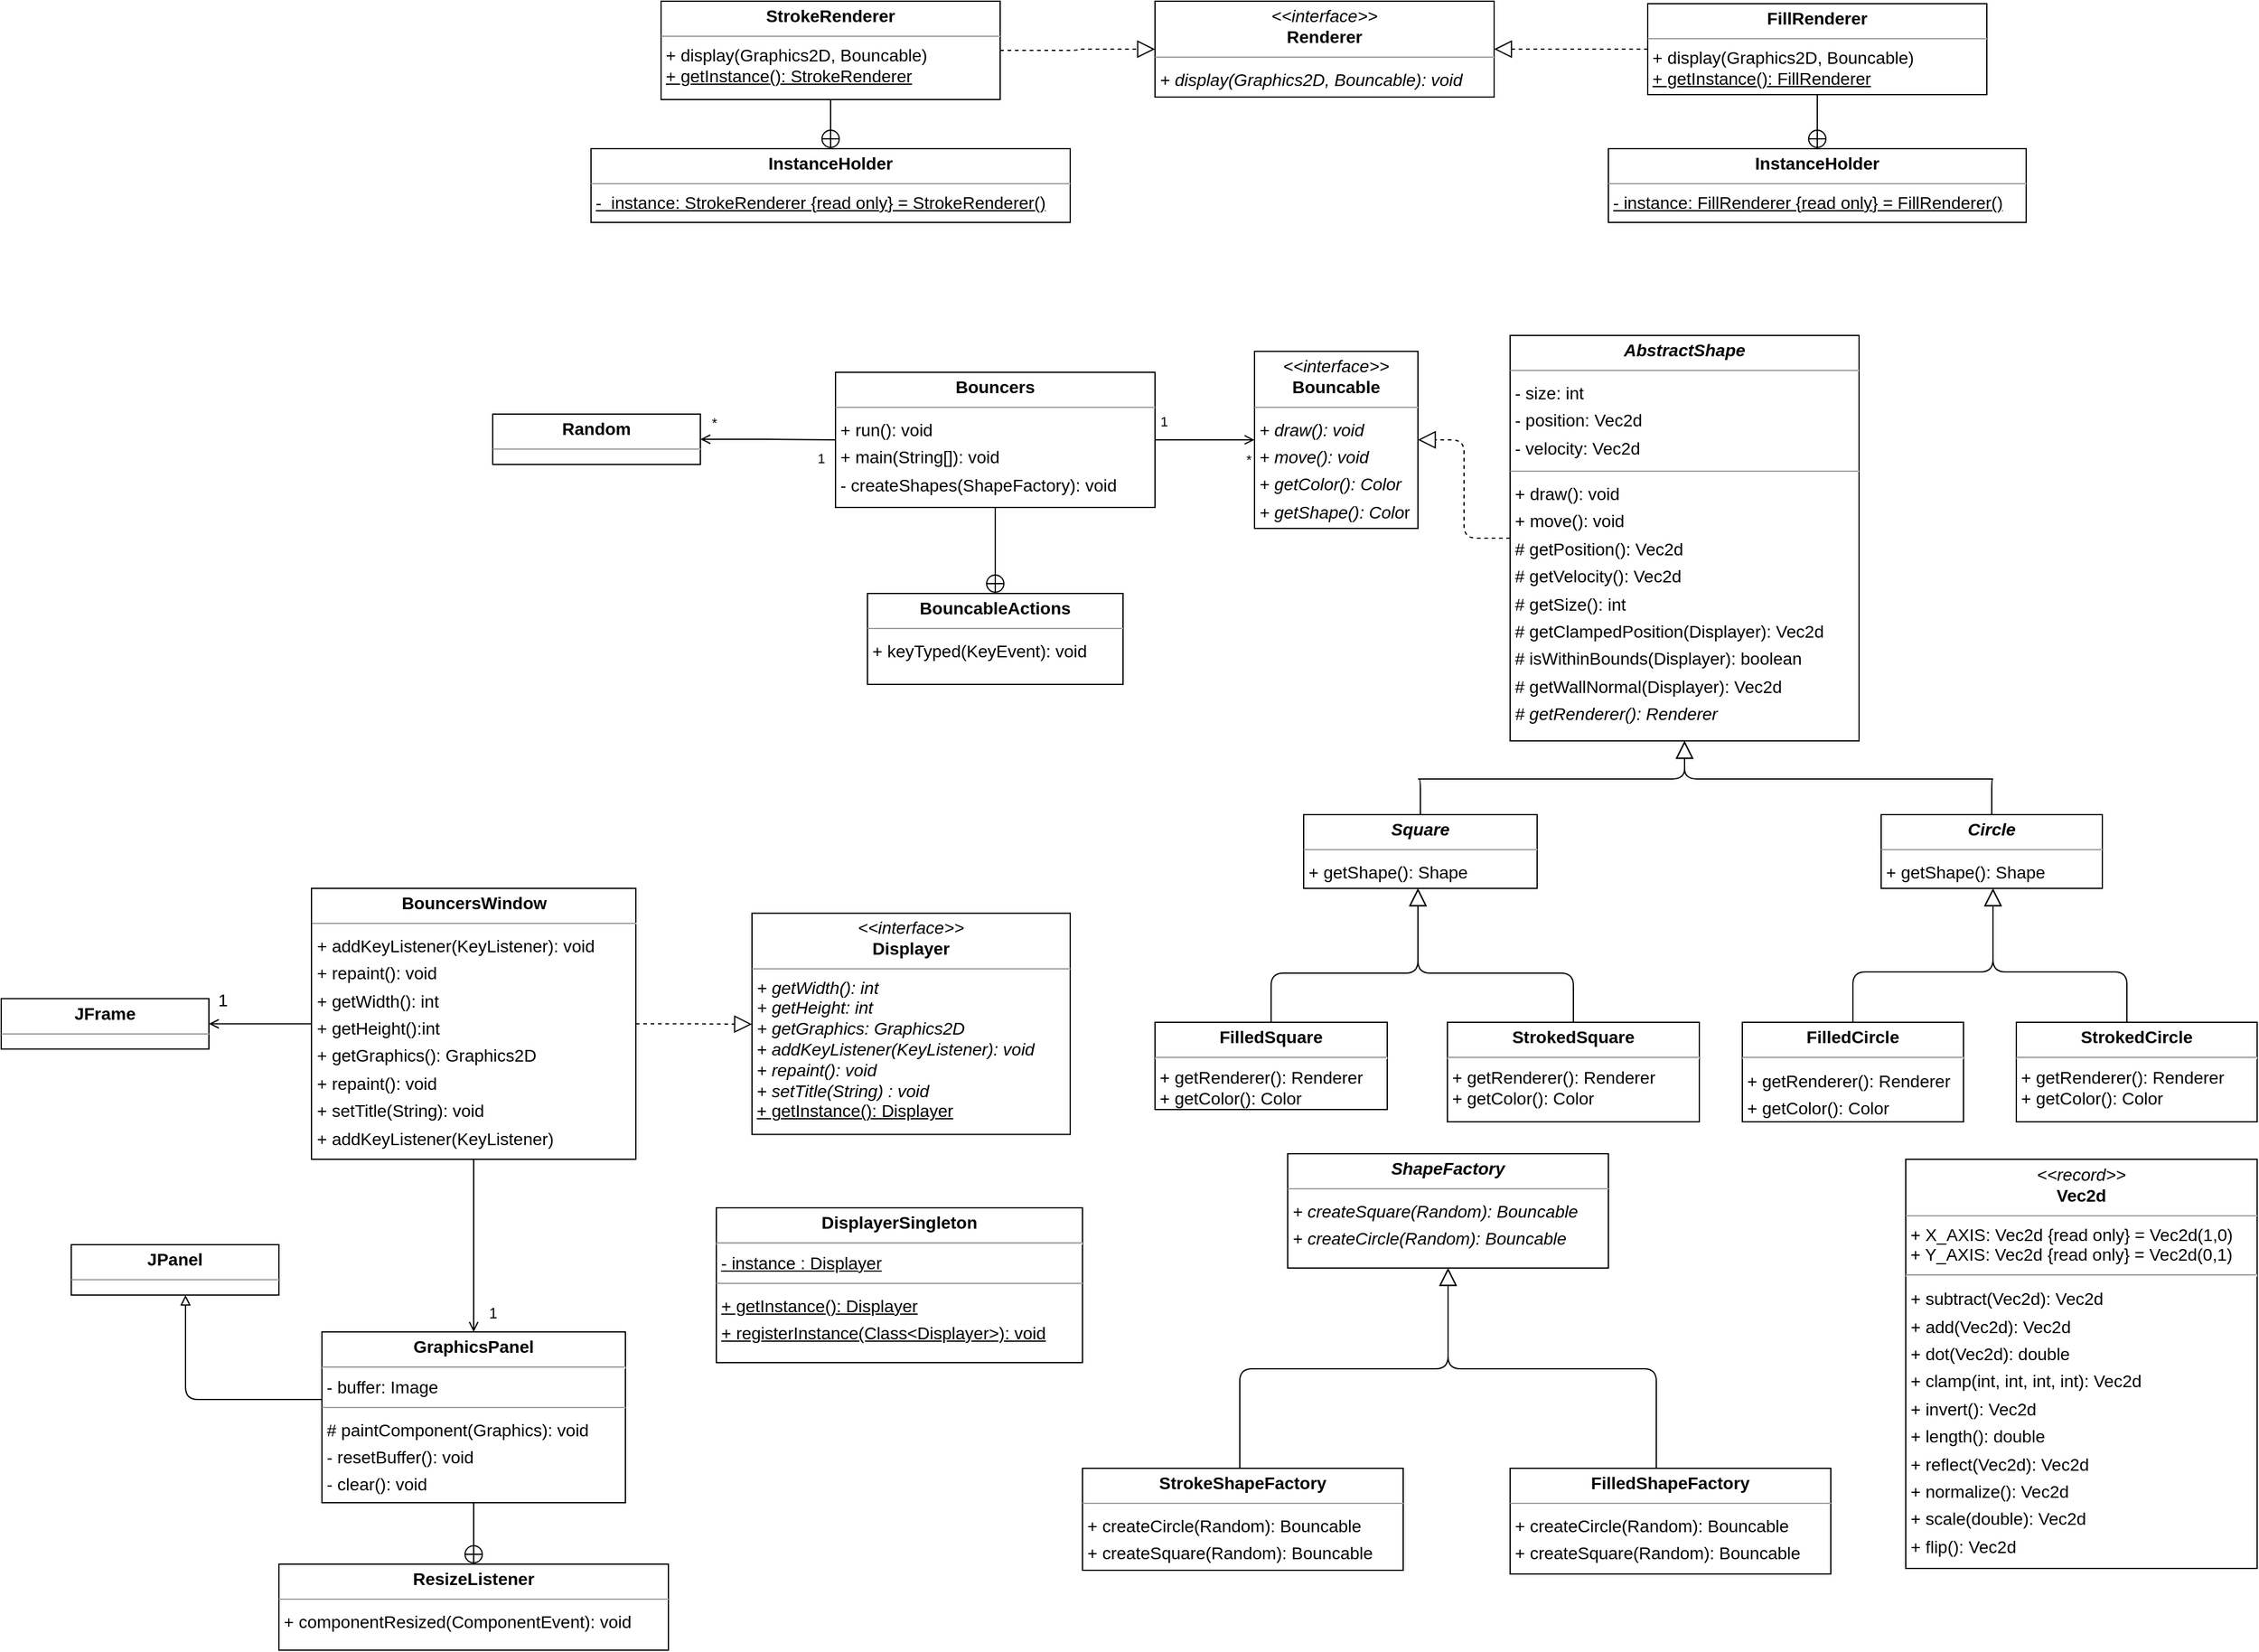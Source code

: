 <mxfile version="24.2.3" type="device">
  <diagram id="dc8PlPbyk_JPTDViQMkN" name="Page-1">
    <mxGraphModel dx="2640" dy="560" grid="1" gridSize="10" guides="1" tooltips="1" connect="1" arrows="1" fold="1" page="0" pageScale="1" pageWidth="850" pageHeight="1100" background="none" math="0" shadow="0">
      <root>
        <mxCell id="0" />
        <mxCell id="1" parent="0" />
        <mxCell id="node8" value="&lt;p style=&quot;margin:0px;margin-top:4px;text-align:center;&quot;&gt;&lt;b&gt;&lt;i&gt;AbstractShape&lt;/i&gt;&lt;/b&gt;&lt;/p&gt;&lt;hr size=&quot;1&quot;&gt;&lt;p style=&quot;margin:0 0 0 4px;line-height:1.6;&quot;&gt;- size: int&lt;/p&gt;&lt;p style=&quot;margin:0 0 0 4px;line-height:1.6;&quot;&gt;- position: Vec2d&lt;br&gt;- velocity: Vec2d&lt;/p&gt;&lt;hr size=&quot;1&quot;&gt;&lt;p style=&quot;margin:0 0 0 4px;line-height:1.6;&quot;&gt;+ draw(): void&lt;/p&gt;&lt;p style=&quot;margin:0 0 0 4px;line-height:1.6;&quot;&gt;+ move(): void&lt;/p&gt;&lt;p style=&quot;margin:0 0 0 4px;line-height:1.6;&quot;&gt;# getPosition(): Vec2d&lt;/p&gt;&lt;p style=&quot;margin:0 0 0 4px;line-height:1.6;&quot;&gt;# getVelocity(): Vec2d&lt;/p&gt;&lt;p style=&quot;margin:0 0 0 4px;line-height:1.6;&quot;&gt;# getSize(): int&lt;/p&gt;&lt;p style=&quot;margin:0 0 0 4px;line-height:1.6;&quot;&gt;# getClampedPosition(Displayer): Vec2d&lt;br&gt;# isWithinBounds(Displayer): boolean&lt;br&gt;# getWallNormal(Displayer): Vec2d&lt;/p&gt;&lt;p style=&quot;margin:0 0 0 4px;line-height:1.6;&quot;&gt;&lt;i&gt;# getRenderer(): Renderer&lt;/i&gt;&lt;/p&gt;" style="verticalAlign=top;align=left;overflow=fill;fontSize=14;fontFamily=Helvetica;html=1;rounded=0;shadow=0;comic=0;labelBackgroundColor=none;strokeWidth=1;" parent="1" vertex="1">
          <mxGeometry x="178" y="790" width="284" height="330" as="geometry" />
        </mxCell>
        <mxCell id="node16" value="&lt;p style=&quot;margin:0px;margin-top:4px;text-align:center;&quot;&gt;&lt;i&gt;&amp;lt;&amp;lt;interface&amp;gt;&amp;gt;&lt;/i&gt;&lt;br&gt;&lt;b&gt;Bouncable&lt;/b&gt;&lt;/p&gt;&lt;hr size=&quot;1&quot;&gt;&lt;p style=&quot;margin:0 0 0 4px;line-height:1.6;&quot;&gt;&lt;i&gt;+ draw(): void&lt;br&gt;+ move(): void&lt;/i&gt;&lt;/p&gt;&lt;p style=&quot;margin:0 0 0 4px;line-height:1.6;&quot;&gt;&lt;i&gt;+ getColor(): Color&lt;/i&gt;&lt;/p&gt;&lt;p style=&quot;margin:0 0 0 4px;line-height:1.6;&quot;&gt;&lt;i&gt;+ getShape(): Colo&lt;/i&gt;r&lt;/p&gt;" style="verticalAlign=top;align=left;overflow=fill;fontSize=14;fontFamily=Helvetica;html=1;rounded=0;shadow=0;comic=0;labelBackgroundColor=none;strokeWidth=1;" parent="1" vertex="1">
          <mxGeometry x="-30" y="802.94" width="133" height="144.12" as="geometry" />
        </mxCell>
        <mxCell id="node1" value="&lt;p style=&quot;margin:0px;margin-top:4px;text-align:center;&quot;&gt;&lt;b&gt;BouncableActions&lt;/b&gt;&lt;/p&gt;&lt;hr size=&quot;1&quot;/&gt;&lt;p style=&quot;margin:0 0 0 4px;line-height:1.6;&quot;&gt;+ keyTyped(KeyEvent): void&lt;/p&gt;" style="verticalAlign=top;align=left;overflow=fill;fontSize=14;fontFamily=Helvetica;html=1;rounded=0;shadow=0;comic=0;labelBackgroundColor=none;strokeWidth=1;" parent="1" vertex="1">
          <mxGeometry x="-345" y="1000" width="208" height="74" as="geometry" />
        </mxCell>
        <mxCell id="16" style="edgeStyle=orthogonalEdgeStyle;rounded=0;orthogonalLoop=1;jettySize=auto;html=1;endArrow=open;endFill=0;" parent="1" source="node20" target="node16" edge="1">
          <mxGeometry relative="1" as="geometry" />
        </mxCell>
        <mxCell id="17" value="*" style="edgeLabel;html=1;align=center;verticalAlign=middle;resizable=0;points=[];" parent="16" vertex="1" connectable="0">
          <mxGeometry x="0.842" y="-1" relative="1" as="geometry">
            <mxPoint x="1" y="15" as="offset" />
          </mxGeometry>
        </mxCell>
        <mxCell id="18" value="1" style="edgeLabel;html=1;align=center;verticalAlign=middle;resizable=0;points=[];" parent="16" vertex="1" connectable="0">
          <mxGeometry x="-0.835" y="-3" relative="1" as="geometry">
            <mxPoint y="-18" as="offset" />
          </mxGeometry>
        </mxCell>
        <mxCell id="node20" value="&lt;p style=&quot;margin:0px;margin-top:4px;text-align:center;&quot;&gt;&lt;b&gt;Bouncers&lt;/b&gt;&lt;/p&gt;&lt;hr size=&quot;1&quot;/&gt;&lt;p style=&quot;margin:0 0 0 4px;line-height:1.6;&quot;&gt;+ run(): void&lt;br/&gt;+ main(String[]): void&lt;br/&gt;- createShapes(ShapeFactory): void&lt;/p&gt;" style="verticalAlign=top;align=left;overflow=fill;fontSize=14;fontFamily=Helvetica;html=1;rounded=0;shadow=0;comic=0;labelBackgroundColor=none;strokeWidth=1;" parent="1" vertex="1">
          <mxGeometry x="-371" y="820" width="260" height="110" as="geometry" />
        </mxCell>
        <mxCell id="node19" value="&lt;p style=&quot;margin:0px;margin-top:4px;text-align:center;&quot;&gt;&lt;b&gt;BouncersWindow&lt;/b&gt;&lt;/p&gt;&lt;hr size=&quot;1&quot;&gt;&lt;p style=&quot;margin:0 0 0 4px;line-height:1.6;&quot;&gt;&lt;span style=&quot;background-color: initial;&quot;&gt;+ addKeyListener(KeyListener): void&lt;/span&gt;&lt;br&gt;&lt;/p&gt;&lt;p style=&quot;margin:0 0 0 4px;line-height:1.6;&quot;&gt;+ repaint(): void&lt;/p&gt;&lt;p style=&quot;margin:0 0 0 4px;line-height:1.6;&quot;&gt;+ getWidth(): int&lt;/p&gt;&lt;p style=&quot;margin:0 0 0 4px;line-height:1.6;&quot;&gt;+ getHeight():int&lt;br&gt;&lt;/p&gt;&lt;p style=&quot;margin:0 0 0 4px;line-height:1.6;&quot;&gt;+ getGraphics(): Graphics2D&lt;br&gt;&lt;/p&gt;&lt;p style=&quot;margin:0 0 0 4px;line-height:1.6;&quot;&gt;+ repaint(): void&lt;br&gt;&lt;/p&gt;&lt;p style=&quot;margin:0 0 0 4px;line-height:1.6;&quot;&gt;+ setTitle(String): void&lt;br&gt;&lt;/p&gt;&lt;p style=&quot;margin:0 0 0 4px;line-height:1.6;&quot;&gt;+ addKeyListener(KeyListener)&lt;/p&gt;" style="verticalAlign=top;align=left;overflow=fill;fontSize=14;fontFamily=Helvetica;html=1;rounded=0;shadow=0;comic=0;labelBackgroundColor=none;strokeWidth=1;" parent="1" vertex="1">
          <mxGeometry x="-797.5" y="1240" width="264" height="220.5" as="geometry" />
        </mxCell>
        <mxCell id="node10" value="&lt;p style=&quot;margin:0px;margin-top:4px;text-align:center;&quot;&gt;&lt;b&gt;&lt;i&gt;Circle&lt;/i&gt;&lt;/b&gt;&lt;/p&gt;&lt;hr size=&quot;1&quot;&gt;&lt;p style=&quot;margin:0 0 0 4px;line-height:1.6;&quot;&gt;+ getShape(): Shape&lt;br&gt;&lt;/p&gt;" style="verticalAlign=top;align=left;overflow=fill;fontSize=14;fontFamily=Helvetica;html=1;rounded=0;shadow=0;comic=0;labelBackgroundColor=none;strokeWidth=1;" parent="1" vertex="1">
          <mxGeometry x="480" y="1180" width="180" height="60" as="geometry" />
        </mxCell>
        <mxCell id="node12" value="&lt;p style=&quot;margin:0px;margin-top:4px;text-align:center;&quot;&gt;&lt;i&gt;&amp;lt;&amp;lt;interface&amp;gt;&amp;gt;&lt;/i&gt;&lt;br&gt;&lt;b&gt;Displayer&lt;/b&gt;&lt;/p&gt;&lt;hr size=&quot;1&quot;&gt;&lt;p style=&quot;margin: 0px 0px 0px 4px; line-height: 120%;&quot;&gt;&lt;font style=&quot;font-size: 14px;&quot;&gt;&lt;i&gt;&lt;span style=&quot;background-color: initial;&quot;&gt;+ getWidth(): int&lt;/span&gt;&lt;br&gt;&lt;/i&gt;&lt;/font&gt;&lt;/p&gt;&lt;p style=&quot;margin: 0px 0px 0px 4px; line-height: 120%;&quot;&gt;&lt;font style=&quot;font-size: 14px;&quot;&gt;&lt;i&gt;+ getHeight: int&lt;br&gt;+ getGraphics: Graphics2D&lt;/i&gt;&lt;/font&gt;&lt;/p&gt;&lt;font style=&quot;font-size: 14px;&quot;&gt;&lt;i&gt;&amp;nbsp;+ addKeyListener(KeyListener): void&lt;br&gt;&amp;nbsp;+ repaint(): void&lt;br&gt;&amp;nbsp;+ setTitle(String) : void&lt;/i&gt;&lt;br&gt;&amp;nbsp;&lt;u&gt;+ getInstance(): Displayer&lt;/u&gt;&lt;/font&gt;" style="verticalAlign=top;align=left;overflow=fill;fontSize=14;fontFamily=Helvetica;html=1;rounded=0;shadow=0;comic=0;labelBackgroundColor=none;strokeWidth=1;" parent="1" vertex="1">
          <mxGeometry x="-439" y="1260.25" width="259" height="180" as="geometry" />
        </mxCell>
        <mxCell id="node11" value="&lt;p style=&quot;margin:0px;margin-top:4px;text-align:center;&quot;&gt;&lt;b&gt;DisplayerSingleton&lt;/b&gt;&lt;/p&gt;&lt;hr&gt;&amp;nbsp;&lt;u&gt;- instance : Displayer&lt;/u&gt;&lt;br&gt;&lt;hr size=&quot;1&quot;&gt;&lt;p style=&quot;margin:0 0 0 4px;line-height:1.6;&quot;&gt;&lt;u&gt;+ getInstance(): Displayer&lt;/u&gt;&lt;/p&gt;&lt;p style=&quot;margin:0 0 0 4px;line-height:1.6;&quot;&gt;&lt;u&gt;+ registerInstance(Class&amp;lt;Displayer&amp;gt;): void&lt;/u&gt;&lt;/p&gt;" style="verticalAlign=top;align=left;overflow=fill;fontSize=14;fontFamily=Helvetica;html=1;rounded=0;shadow=0;comic=0;labelBackgroundColor=none;strokeWidth=1;" parent="1" vertex="1">
          <mxGeometry x="-468" y="1500" width="298" height="126" as="geometry" />
        </mxCell>
        <mxCell id="node9" value="&lt;p style=&quot;margin:0px;margin-top:4px;text-align:center;&quot;&gt;&lt;b&gt;FillRenderer&lt;/b&gt;&lt;/p&gt;&lt;hr size=&quot;1&quot;&gt;&amp;nbsp;+ display(Graphics2D, Bouncable)&lt;br&gt;&amp;nbsp;&lt;u&gt;+&amp;nbsp;getInstance(): FillRenderer&lt;br&gt;&lt;/u&gt;" style="verticalAlign=top;align=left;overflow=fill;fontSize=14;fontFamily=Helvetica;html=1;rounded=0;shadow=0;comic=0;labelBackgroundColor=none;strokeWidth=1;" parent="1" vertex="1">
          <mxGeometry x="290" y="520" width="276" height="74" as="geometry" />
        </mxCell>
        <mxCell id="node5" value="&lt;p style=&quot;margin:0px;margin-top:4px;text-align:center;&quot;&gt;&lt;b&gt;FilledCircle&lt;/b&gt;&lt;/p&gt;&lt;hr&gt;&lt;p style=&quot;margin:0 0 0 4px;line-height:1.6;&quot;&gt;+ getRenderer(): Renderer&lt;br&gt;+ getColor(): Color&lt;br&gt;&lt;/p&gt;" style="verticalAlign=top;align=left;overflow=fill;fontSize=14;fontFamily=Helvetica;html=1;rounded=0;shadow=0;comic=0;labelBackgroundColor=none;strokeWidth=1;" parent="1" vertex="1">
          <mxGeometry x="367" y="1349" width="180" height="81" as="geometry" />
        </mxCell>
        <mxCell id="node23" value="&lt;p style=&quot;margin:0px;margin-top:4px;text-align:center;&quot;&gt;&lt;b&gt;FilledShapeFactory&lt;/b&gt;&lt;/p&gt;&lt;hr size=&quot;1&quot;&gt;&lt;p style=&quot;margin:0 0 0 4px;line-height:1.6;&quot;&gt;+ createCircle(Random): Bouncable&lt;/p&gt;&lt;p style=&quot;margin:0 0 0 4px;line-height:1.6;&quot;&gt;+ createSquare(Random): Bouncable&lt;/p&gt;" style="verticalAlign=top;align=left;overflow=fill;fontSize=14;fontFamily=Helvetica;html=1;rounded=0;shadow=0;comic=0;labelBackgroundColor=none;strokeWidth=1;" parent="1" vertex="1">
          <mxGeometry x="178" y="1712" width="261" height="86" as="geometry" />
        </mxCell>
        <mxCell id="node22" value="&lt;p style=&quot;margin:0px;margin-top:4px;text-align:center;&quot;&gt;&lt;b&gt;FilledSquare&lt;/b&gt;&lt;/p&gt;&lt;hr&gt;&amp;nbsp;+ getRenderer(): Renderer&amp;nbsp;&lt;br&gt;&amp;nbsp;+ getColor(): Color" style="verticalAlign=top;align=left;overflow=fill;fontSize=14;fontFamily=Helvetica;html=1;rounded=0;shadow=0;comic=0;labelBackgroundColor=none;strokeWidth=1;" parent="1" vertex="1">
          <mxGeometry x="-111" y="1349" width="189" height="71" as="geometry" />
        </mxCell>
        <mxCell id="node6" value="&lt;p style=&quot;margin:0px;margin-top:4px;text-align:center;&quot;&gt;&lt;b&gt;GraphicsPanel&lt;/b&gt;&lt;/p&gt;&lt;hr&gt;&amp;nbsp;- buffer: Image&lt;br&gt;&lt;hr size=&quot;1&quot;&gt;&lt;p style=&quot;margin:0 0 0 4px;line-height:1.6;&quot;&gt;# paintComponent(Graphics): void&lt;br&gt;- resetBuffer(): void&lt;br&gt;- clear(): void&lt;/p&gt;" style="verticalAlign=top;align=left;overflow=fill;fontSize=14;fontFamily=Helvetica;html=1;rounded=0;shadow=0;comic=0;labelBackgroundColor=none;strokeWidth=1;" parent="1" vertex="1">
          <mxGeometry x="-789" y="1601" width="247" height="139" as="geometry" />
        </mxCell>
        <mxCell id="node7" value="&lt;p style=&quot;margin:0px;margin-top:4px;text-align:center;&quot;&gt;&lt;b&gt;InstanceHolder&lt;/b&gt;&lt;/p&gt;&lt;hr size=&quot;1&quot;&gt;&amp;nbsp;&lt;u&gt;- instance: FillRenderer {read only} = FillRenderer()&lt;/u&gt;" style="verticalAlign=top;align=left;overflow=fill;fontSize=14;fontFamily=Helvetica;html=1;rounded=0;shadow=0;comic=0;labelBackgroundColor=none;strokeWidth=1;" parent="1" vertex="1">
          <mxGeometry x="258" y="638" width="340" height="60" as="geometry" />
        </mxCell>
        <mxCell id="node21" value="&lt;p style=&quot;margin:0px;margin-top:4px;text-align:center;&quot;&gt;&lt;b&gt;InstanceHolder&lt;/b&gt;&lt;/p&gt;&lt;hr size=&quot;1&quot;&gt;&amp;nbsp;&lt;u&gt;-&amp;nbsp; instance: StrokeRenderer {read only} = StrokeRenderer()&lt;/u&gt;" style="verticalAlign=top;align=left;overflow=fill;fontSize=14;fontFamily=Helvetica;html=1;rounded=0;shadow=0;comic=0;labelBackgroundColor=none;strokeWidth=1;" parent="1" vertex="1">
          <mxGeometry x="-570" y="638" width="390" height="60" as="geometry" />
        </mxCell>
        <mxCell id="node4" value="&lt;p style=&quot;margin:0px;margin-top:4px;text-align:center;&quot;&gt;&lt;i&gt;&amp;lt;&amp;lt;interface&amp;gt;&amp;gt;&lt;/i&gt;&lt;br&gt;&lt;b&gt;Renderer&lt;/b&gt;&lt;/p&gt;&lt;hr size=&quot;1&quot;&gt;&lt;p style=&quot;margin:0 0 0 4px;line-height:1.6;&quot;&gt;&lt;i&gt;+ display(Graphics2D, Bouncable): void&lt;/i&gt;&lt;/p&gt;" style="verticalAlign=top;align=left;overflow=fill;fontSize=14;fontFamily=Helvetica;html=1;rounded=0;shadow=0;comic=0;labelBackgroundColor=none;strokeWidth=1;" parent="1" vertex="1">
          <mxGeometry x="-111" y="518" width="276" height="78" as="geometry" />
        </mxCell>
        <mxCell id="node3" value="&lt;p style=&quot;margin:0px;margin-top:4px;text-align:center;&quot;&gt;&lt;b&gt;ResizeListener&lt;/b&gt;&lt;/p&gt;&lt;hr size=&quot;1&quot;/&gt;&lt;p style=&quot;margin:0 0 0 4px;line-height:1.6;&quot;&gt;+ componentResized(ComponentEvent): void&lt;/p&gt;" style="verticalAlign=top;align=left;overflow=fill;fontSize=14;fontFamily=Helvetica;html=1;rounded=0;shadow=0;comic=0;labelBackgroundColor=none;strokeWidth=1;" parent="1" vertex="1">
          <mxGeometry x="-824" y="1790" width="317" height="70" as="geometry" />
        </mxCell>
        <mxCell id="node17" value="&lt;p style=&quot;margin:0px;margin-top:4px;text-align:center;&quot;&gt;&lt;b&gt;&lt;i&gt;ShapeFactory&lt;/i&gt;&lt;/b&gt;&lt;/p&gt;&lt;hr size=&quot;1&quot;&gt;&lt;p style=&quot;margin:0 0 0 4px;line-height:1.6;&quot;&gt;&lt;i&gt;+ createSquare(Random): Bouncable&lt;br&gt;+ createCircle(Random): Bouncable&lt;/i&gt;&lt;/p&gt;" style="verticalAlign=top;align=left;overflow=fill;fontSize=14;fontFamily=Helvetica;html=1;rounded=0;shadow=0;comic=0;labelBackgroundColor=none;strokeWidth=1;" parent="1" vertex="1">
          <mxGeometry x="-3" y="1456" width="261" height="93" as="geometry" />
        </mxCell>
        <mxCell id="node13" value="&lt;p style=&quot;margin:0px;margin-top:4px;text-align:center;&quot;&gt;&lt;b&gt;&lt;i&gt;Square&lt;/i&gt;&lt;/b&gt;&lt;/p&gt;&lt;hr size=&quot;1&quot;&gt;&lt;p style=&quot;margin:0 0 0 4px;line-height:1.6;&quot;&gt;+ getShape(): Shape&lt;br&gt;&lt;/p&gt;" style="verticalAlign=top;align=left;overflow=fill;fontSize=14;fontFamily=Helvetica;html=1;rounded=0;shadow=0;comic=0;labelBackgroundColor=none;strokeWidth=1;" parent="1" vertex="1">
          <mxGeometry x="10" y="1180" width="190" height="60" as="geometry" />
        </mxCell>
        <mxCell id="node15" value="&lt;p style=&quot;margin:0px;margin-top:4px;text-align:center;&quot;&gt;&lt;b&gt;StrokeRenderer&lt;/b&gt;&lt;/p&gt;&lt;hr size=&quot;1&quot;&gt;&amp;nbsp;+ display(Graphics2D, Bouncable)&lt;br&gt;&amp;nbsp;&lt;u&gt;+&amp;nbsp;getInstance(): StrokeRenderer&lt;br&gt;&lt;/u&gt;" style="verticalAlign=top;align=left;overflow=fill;fontSize=14;fontFamily=Helvetica;html=1;rounded=0;shadow=0;comic=0;labelBackgroundColor=none;strokeWidth=1;" parent="1" vertex="1">
          <mxGeometry x="-513" y="518" width="276" height="80" as="geometry" />
        </mxCell>
        <mxCell id="node14" value="&lt;p style=&quot;margin:0px;margin-top:4px;text-align:center;&quot;&gt;&lt;b&gt;StrokeShapeFactory&lt;/b&gt;&lt;/p&gt;&lt;hr size=&quot;1&quot;&gt;&lt;p style=&quot;margin:0 0 0 4px;line-height:1.6;&quot;&gt;+ createCircle(Random): Bouncable&lt;/p&gt;&lt;p style=&quot;margin:0 0 0 4px;line-height:1.6;&quot;&gt;+ createSquare(Random): Bouncable&lt;/p&gt;" style="verticalAlign=top;align=left;overflow=fill;fontSize=14;fontFamily=Helvetica;html=1;rounded=0;shadow=0;comic=0;labelBackgroundColor=none;strokeWidth=1;" parent="1" vertex="1">
          <mxGeometry x="-170" y="1712" width="261" height="83" as="geometry" />
        </mxCell>
        <mxCell id="node2" value="&lt;p style=&quot;margin:0px;margin-top:4px;text-align:center;&quot;&gt;&lt;b&gt;StrokedCircle&lt;/b&gt;&lt;/p&gt;&lt;hr&gt;&amp;nbsp;+ getRenderer(): Renderer&lt;br&gt;&amp;nbsp;+ getColor(): Color" style="verticalAlign=top;align=left;overflow=fill;fontSize=14;fontFamily=Helvetica;html=1;rounded=0;shadow=0;comic=0;labelBackgroundColor=none;strokeWidth=1;" parent="1" vertex="1">
          <mxGeometry x="590" y="1349" width="196" height="81" as="geometry" />
        </mxCell>
        <mxCell id="node18" value="&lt;p style=&quot;margin:0px;margin-top:4px;text-align:center;&quot;&gt;&lt;b&gt;StrokedSquare&lt;/b&gt;&lt;/p&gt;&lt;hr&gt;&amp;nbsp;+ getRenderer(): Renderer&lt;br&gt;&amp;nbsp;+ getColor(): Color" style="verticalAlign=top;align=left;overflow=fill;fontSize=14;fontFamily=Helvetica;html=1;rounded=0;shadow=0;comic=0;labelBackgroundColor=none;strokeWidth=1;" parent="1" vertex="1">
          <mxGeometry x="127" y="1349" width="205" height="81" as="geometry" />
        </mxCell>
        <mxCell id="node0" value="&lt;p style=&quot;margin:0px;margin-top:4px;text-align:center;&quot;&gt;&lt;i&gt;&amp;lt;&amp;lt;record&amp;gt;&amp;gt;&lt;/i&gt;&lt;br&gt;&lt;b&gt;Vec2d&lt;/b&gt;&lt;/p&gt;&lt;hr size=&quot;1&quot;&gt;&amp;nbsp;+ X_AXIS: Vec2d {read only} = Vec2d(1,0)&lt;br&gt;&amp;nbsp;+ Y_AXIS: Vec2d {read only} = Vec2d(0,1)&lt;br&gt;&lt;hr&gt;&lt;p style=&quot;margin:0 0 0 4px;line-height:1.6;&quot;&gt;+ subtract(Vec2d): Vec2d&lt;br&gt;+ add(Vec2d): Vec2d&lt;br&gt;+ dot(Vec2d): double&lt;br&gt;+ clamp(int, int, int, int): Vec2d&lt;br&gt;+ invert(): Vec2d&lt;br&gt;+ length(): double&lt;br&gt;+ reflect(Vec2d): Vec2d&lt;br&gt;+ normalize(): Vec2d&lt;br&gt;+ scale(double): Vec2d&lt;br&gt;+ flip(): Vec2d&lt;/p&gt;" style="verticalAlign=top;align=left;overflow=fill;fontSize=14;fontFamily=Helvetica;html=1;rounded=0;shadow=0;comic=0;labelBackgroundColor=none;strokeWidth=1;" parent="1" vertex="1">
          <mxGeometry x="500" y="1460.5" width="286" height="333" as="geometry" />
        </mxCell>
        <mxCell id="edge9" value="" style="html=1;rounded=1;edgeStyle=orthogonalEdgeStyle;dashed=1;startArrow=none;endArrow=block;endSize=12;endFill=0;" parent="1" source="node8" target="node16" edge="1">
          <mxGeometry width="50" height="50" relative="1" as="geometry">
            <Array as="points" />
          </mxGeometry>
        </mxCell>
        <mxCell id="edge10" value="" style="html=1;rounded=1;edgeStyle=orthogonalEdgeStyle;dashed=0;startArrow=circlePlus;startFill=0;endArrow=none;exitX=0.500;exitY=0.000;exitDx=0;exitDy=0;entryX=0.500;entryY=1.004;entryDx=0;entryDy=0;" parent="1" source="node1" target="node20" edge="1">
          <mxGeometry width="50" height="50" relative="1" as="geometry">
            <Array as="points" />
          </mxGeometry>
        </mxCell>
        <mxCell id="edge3" value="" style="html=1;rounded=1;edgeStyle=orthogonalEdgeStyle;dashed=1;startArrow=none;endArrow=block;endSize=12;entryX=0.000;entryY=0.502;entryDx=0;entryDy=0;endFill=0;" parent="1" source="node19" target="node12" edge="1">
          <mxGeometry width="50" height="50" relative="1" as="geometry">
            <Array as="points" />
          </mxGeometry>
        </mxCell>
        <mxCell id="edge16" value="" style="html=1;rounded=1;edgeStyle=orthogonalEdgeStyle;dashed=0;startArrow=none;endArrow=block;endSize=12;exitX=0.500;exitY=0.006;exitDx=0;exitDy=0;entryX=0.500;entryY=1.004;entryDx=0;entryDy=0;endFill=0;" parent="1" source="node10" target="node8" edge="1">
          <mxGeometry width="50" height="50" relative="1" as="geometry">
            <Array as="points">
              <mxPoint x="571" y="1151" />
              <mxPoint x="332" y="1151" />
            </Array>
          </mxGeometry>
        </mxCell>
        <mxCell id="edge8" value="" style="html=1;rounded=1;edgeStyle=orthogonalEdgeStyle;dashed=1;startArrow=none;endArrow=block;endSize=12;endFill=0;" parent="1" source="node9" target="node4" edge="1">
          <mxGeometry width="50" height="50" relative="1" as="geometry">
            <Array as="points" />
          </mxGeometry>
        </mxCell>
        <mxCell id="edge15" value="" style="html=1;rounded=1;edgeStyle=orthogonalEdgeStyle;dashed=0;startArrow=none;endArrow=block;endSize=12;exitX=0.500;exitY=0.005;exitDx=0;exitDy=0;endFill=0;" parent="1" source="node5" target="node10" edge="1">
          <mxGeometry width="50" height="50" relative="1" as="geometry">
            <Array as="points">
              <mxPoint x="457" y="1308" />
              <mxPoint x="571" y="1308" />
            </Array>
          </mxGeometry>
        </mxCell>
        <mxCell id="edge4" value="" style="html=1;rounded=1;edgeStyle=orthogonalEdgeStyle;dashed=0;startArrow=none;endArrow=block;endSize=12;entryX=0.500;entryY=1.005;entryDx=0;entryDy=0;endFill=0;" parent="1" source="node23" target="node17" edge="1">
          <mxGeometry width="50" height="50" relative="1" as="geometry">
            <Array as="points">
              <mxPoint x="297" y="1631" />
              <mxPoint x="127" y="1631" />
            </Array>
          </mxGeometry>
        </mxCell>
        <mxCell id="edge5" value="" style="html=1;rounded=1;edgeStyle=orthogonalEdgeStyle;dashed=0;startArrow=none;endArrow=block;endSize=12;exitX=0.500;exitY=0.005;exitDx=0;exitDy=0;endFill=0;" parent="1" source="node22" target="node13" edge="1">
          <mxGeometry width="50" height="50" relative="1" as="geometry">
            <Array as="points">
              <mxPoint x="-16" y="1309" />
              <mxPoint x="103" y="1309" />
            </Array>
          </mxGeometry>
        </mxCell>
        <mxCell id="edge12" value="" style="html=1;rounded=1;edgeStyle=orthogonalEdgeStyle;dashed=0;startArrow=open;startFill=0;endArrow=none;exitX=0.500;exitY=0.000;exitDx=0;exitDy=0;entryX=0.500;entryY=1.005;entryDx=0;entryDy=0;" parent="1" source="node6" target="node19" edge="1">
          <mxGeometry width="50" height="50" relative="1" as="geometry">
            <Array as="points" />
          </mxGeometry>
        </mxCell>
        <mxCell id="edge6" value="" style="html=1;rounded=1;edgeStyle=orthogonalEdgeStyle;dashed=0;startArrow=circlePlus;startFill=0;endArrow=none;exitX=0.500;exitY=0.001;exitDx=0;exitDy=0;entryX=0.500;entryY=1.009;entryDx=0;entryDy=0;" parent="1" source="node7" target="node9" edge="1">
          <mxGeometry width="50" height="50" relative="1" as="geometry">
            <Array as="points" />
          </mxGeometry>
        </mxCell>
        <mxCell id="edge1" value="" style="html=1;rounded=1;edgeStyle=orthogonalEdgeStyle;dashed=0;startArrow=circlePlus;startFill=0;endArrow=none;exitX=0.500;exitY=0.001;exitDx=0;exitDy=0;entryX=0.500;entryY=1.009;entryDx=0;entryDy=0;" parent="1" source="node21" target="node15" edge="1">
          <mxGeometry width="50" height="50" relative="1" as="geometry">
            <Array as="points" />
          </mxGeometry>
        </mxCell>
        <mxCell id="edge2" value="" style="html=1;rounded=1;edgeStyle=orthogonalEdgeStyle;dashed=0;startArrow=circlePlus;startFill=0;endArrow=none;exitX=0.500;exitY=0.000;exitDx=0;exitDy=0;entryX=0.500;entryY=1.000;entryDx=0;entryDy=0;" parent="1" source="node3" target="node6" edge="1">
          <mxGeometry width="50" height="50" relative="1" as="geometry">
            <Array as="points" />
          </mxGeometry>
        </mxCell>
        <mxCell id="edge11" value="" style="html=1;rounded=1;edgeStyle=orthogonalEdgeStyle;dashed=0;startArrow=none;endArrow=block;endSize=12;exitX=0.500;exitY=0.006;exitDx=0;exitDy=0;entryX=0.500;entryY=1.004;entryDx=0;entryDy=0;endFill=0;" parent="1" source="node13" target="node8" edge="1">
          <mxGeometry width="50" height="50" relative="1" as="geometry">
            <Array as="points">
              <mxPoint x="103" y="1151" />
              <mxPoint x="332" y="1151" />
            </Array>
          </mxGeometry>
        </mxCell>
        <mxCell id="edge7" value="" style="html=1;rounded=1;edgeStyle=orthogonalEdgeStyle;dashed=1;startArrow=none;endArrow=block;endSize=12;endFill=0;" parent="1" source="node15" target="node4" edge="1">
          <mxGeometry width="50" height="50" relative="1" as="geometry">
            <Array as="points" />
          </mxGeometry>
        </mxCell>
        <mxCell id="edge14" value="" style="html=1;rounded=1;edgeStyle=orthogonalEdgeStyle;dashed=0;startArrow=none;endArrow=block;endSize=12;entryX=0.500;entryY=1.005;entryDx=0;entryDy=0;endFill=0;" parent="1" source="node14" target="node17" edge="1">
          <mxGeometry width="50" height="50" relative="1" as="geometry">
            <Array as="points">
              <mxPoint x="-42" y="1631" />
              <mxPoint x="127" y="1631" />
            </Array>
          </mxGeometry>
        </mxCell>
        <mxCell id="edge0" value="" style="html=1;rounded=1;edgeStyle=orthogonalEdgeStyle;dashed=0;startArrow=none;endArrow=block;endSize=12;endFill=0;" parent="1" source="node2" target="node10" edge="1">
          <mxGeometry width="50" height="50" relative="1" as="geometry">
            <Array as="points">
              <mxPoint x="680" y="1308" />
              <mxPoint x="571" y="1308" />
            </Array>
          </mxGeometry>
        </mxCell>
        <mxCell id="edge13" value="" style="html=1;rounded=1;edgeStyle=orthogonalEdgeStyle;dashed=0;startArrow=none;endArrow=block;endSize=12;exitX=0.500;exitY=0.005;exitDx=0;exitDy=0;endFill=0;" parent="1" source="node18" target="node13" edge="1">
          <mxGeometry width="50" height="50" relative="1" as="geometry">
            <Array as="points">
              <mxPoint x="230" y="1309" />
              <mxPoint x="103" y="1309" />
            </Array>
            <mxPoint x="110" y="1260" as="targetPoint" />
          </mxGeometry>
        </mxCell>
        <mxCell id="2" value="1" style="text;html=1;align=center;verticalAlign=middle;resizable=0;points=[];autosize=1;strokeColor=none;fillColor=none;" parent="1" vertex="1">
          <mxGeometry x="-665" y="1571" width="30" height="30" as="geometry" />
        </mxCell>
        <mxCell id="8" value="&lt;p style=&quot;margin:0px;margin-top:4px;text-align:center;&quot;&gt;&lt;b&gt;JPanel&lt;/b&gt;&lt;/p&gt;&lt;hr size=&quot;1&quot;&gt;" style="verticalAlign=top;align=left;overflow=fill;fontSize=14;fontFamily=Helvetica;html=1;rounded=0;shadow=0;comic=0;labelBackgroundColor=none;strokeWidth=1;" parent="1" vertex="1">
          <mxGeometry x="-993" y="1530" width="169" height="41" as="geometry" />
        </mxCell>
        <mxCell id="9" value="" style="html=1;rounded=1;edgeStyle=orthogonalEdgeStyle;dashed=0;startArrow=block;endArrow=none;endSize=12;endFill=0;startFill=0;" parent="1" source="8" target="node6" edge="1">
          <mxGeometry width="50" height="50" relative="1" as="geometry">
            <Array as="points">
              <mxPoint x="-900" y="1656" />
            </Array>
            <mxPoint x="-1070.0" y="1686.5" as="sourcePoint" />
            <mxPoint x="-869" y="1520.5" as="targetPoint" />
          </mxGeometry>
        </mxCell>
        <mxCell id="13" style="edgeStyle=orthogonalEdgeStyle;rounded=0;orthogonalLoop=1;jettySize=auto;html=1;exitX=1;exitY=0.5;exitDx=0;exitDy=0;entryX=0;entryY=0.5;entryDx=0;entryDy=0;fontSize=14;startArrow=open;startFill=0;endArrow=none;endFill=0;" parent="1" source="12" target="node19" edge="1">
          <mxGeometry relative="1" as="geometry" />
        </mxCell>
        <mxCell id="15" value="1" style="edgeLabel;html=1;align=center;verticalAlign=middle;resizable=0;points=[];fontSize=14;" parent="13" vertex="1" connectable="0">
          <mxGeometry x="-0.805" relative="1" as="geometry">
            <mxPoint x="3" y="-20" as="offset" />
          </mxGeometry>
        </mxCell>
        <mxCell id="12" value="&lt;p style=&quot;margin:0px;margin-top:4px;text-align:center;&quot;&gt;&lt;b&gt;JFrame&lt;/b&gt;&lt;/p&gt;&lt;hr size=&quot;1&quot;&gt;" style="verticalAlign=top;align=left;overflow=fill;fontSize=14;fontFamily=Helvetica;html=1;rounded=0;shadow=0;comic=0;labelBackgroundColor=none;strokeWidth=1;" parent="1" vertex="1">
          <mxGeometry x="-1050" y="1329.75" width="169" height="41" as="geometry" />
        </mxCell>
        <mxCell id="20" style="edgeStyle=orthogonalEdgeStyle;rounded=0;orthogonalLoop=1;jettySize=auto;html=1;endArrow=none;endFill=0;startArrow=open;startFill=0;" parent="1" source="19" target="node20" edge="1">
          <mxGeometry relative="1" as="geometry" />
        </mxCell>
        <mxCell id="21" value="*" style="edgeLabel;html=1;align=center;verticalAlign=middle;resizable=0;points=[];" parent="20" vertex="1" connectable="0">
          <mxGeometry x="-0.682" y="1" relative="1" as="geometry">
            <mxPoint x="-7" y="-13" as="offset" />
          </mxGeometry>
        </mxCell>
        <mxCell id="22" value="1" style="edgeLabel;html=1;align=center;verticalAlign=middle;resizable=0;points=[];" parent="20" vertex="1" connectable="0">
          <mxGeometry x="0.787" y="-3" relative="1" as="geometry">
            <mxPoint y="12" as="offset" />
          </mxGeometry>
        </mxCell>
        <mxCell id="19" value="&lt;p style=&quot;margin:0px;margin-top:4px;text-align:center;&quot;&gt;&lt;b&gt;Random&lt;/b&gt;&lt;/p&gt;&lt;hr size=&quot;1&quot;&gt;" style="verticalAlign=top;align=left;overflow=fill;fontSize=14;fontFamily=Helvetica;html=1;rounded=0;shadow=0;comic=0;labelBackgroundColor=none;strokeWidth=1;" parent="1" vertex="1">
          <mxGeometry x="-650" y="854" width="169" height="41" as="geometry" />
        </mxCell>
      </root>
    </mxGraphModel>
  </diagram>
</mxfile>
